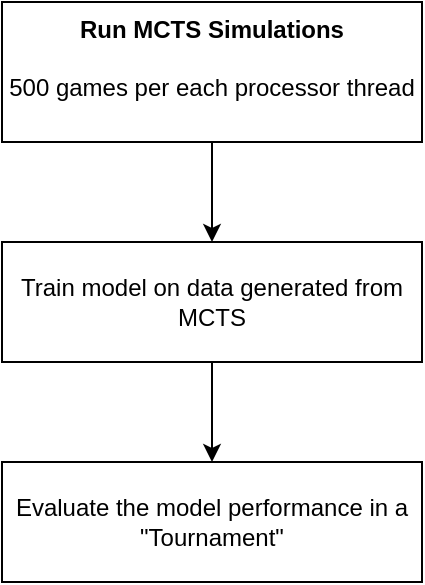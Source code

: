 <mxfile version="24.0.7" type="github">
  <diagram id="C5RBs43oDa-KdzZeNtuy" name="Page-1">
    <mxGraphModel dx="819" dy="447" grid="1" gridSize="10" guides="1" tooltips="1" connect="1" arrows="1" fold="1" page="1" pageScale="1" pageWidth="827" pageHeight="1169" math="0" shadow="0">
      <root>
        <mxCell id="WIyWlLk6GJQsqaUBKTNV-0" />
        <mxCell id="WIyWlLk6GJQsqaUBKTNV-1" parent="WIyWlLk6GJQsqaUBKTNV-0" />
        <mxCell id="lvpHEAT8mCKJbSaH7V8O-1" value="&lt;div&gt;&lt;b&gt;Run MCTS Simulations&lt;/b&gt;&lt;/div&gt;&lt;div&gt;&lt;br&gt;&lt;/div&gt;&lt;div&gt;500 games per each processor thread&lt;/div&gt;&lt;div&gt;&lt;br&gt;&lt;/div&gt;" style="rounded=0;whiteSpace=wrap;html=1;" vertex="1" parent="WIyWlLk6GJQsqaUBKTNV-1">
          <mxGeometry x="270" y="100" width="210" height="70" as="geometry" />
        </mxCell>
        <mxCell id="lvpHEAT8mCKJbSaH7V8O-2" value="Train model on data generated from MCTS" style="rounded=0;whiteSpace=wrap;html=1;" vertex="1" parent="WIyWlLk6GJQsqaUBKTNV-1">
          <mxGeometry x="270" y="220" width="210" height="60" as="geometry" />
        </mxCell>
        <mxCell id="lvpHEAT8mCKJbSaH7V8O-3" value="Evaluate the model performance in a &quot;Tournament&quot;" style="rounded=0;whiteSpace=wrap;html=1;" vertex="1" parent="WIyWlLk6GJQsqaUBKTNV-1">
          <mxGeometry x="270" y="330" width="210" height="60" as="geometry" />
        </mxCell>
        <mxCell id="lvpHEAT8mCKJbSaH7V8O-4" value="" style="endArrow=classic;html=1;rounded=0;entryX=0.5;entryY=0;entryDx=0;entryDy=0;exitX=0.5;exitY=1;exitDx=0;exitDy=0;" edge="1" parent="WIyWlLk6GJQsqaUBKTNV-1" source="lvpHEAT8mCKJbSaH7V8O-2" target="lvpHEAT8mCKJbSaH7V8O-3">
          <mxGeometry width="50" height="50" relative="1" as="geometry">
            <mxPoint x="280" y="320" as="sourcePoint" />
            <mxPoint x="330" y="270" as="targetPoint" />
          </mxGeometry>
        </mxCell>
        <mxCell id="lvpHEAT8mCKJbSaH7V8O-5" value="" style="endArrow=classic;html=1;rounded=0;entryX=0.5;entryY=0;entryDx=0;entryDy=0;exitX=0.5;exitY=1;exitDx=0;exitDy=0;" edge="1" parent="WIyWlLk6GJQsqaUBKTNV-1" source="lvpHEAT8mCKJbSaH7V8O-1" target="lvpHEAT8mCKJbSaH7V8O-2">
          <mxGeometry width="50" height="50" relative="1" as="geometry">
            <mxPoint x="280" y="320" as="sourcePoint" />
            <mxPoint x="330" y="270" as="targetPoint" />
          </mxGeometry>
        </mxCell>
      </root>
    </mxGraphModel>
  </diagram>
</mxfile>
